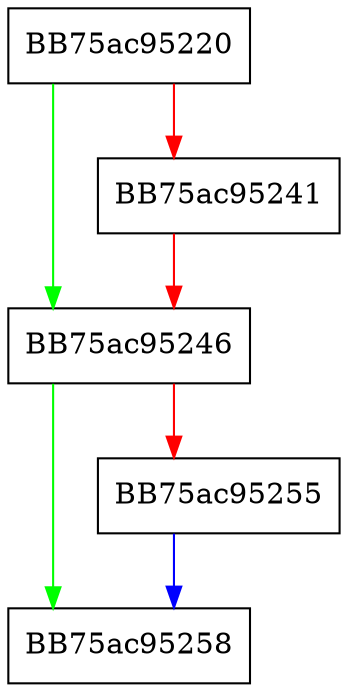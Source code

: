 digraph GetLockingProcessName {
  node [shape="box"];
  graph [splines=ortho];
  BB75ac95220 -> BB75ac95246 [color="green"];
  BB75ac95220 -> BB75ac95241 [color="red"];
  BB75ac95241 -> BB75ac95246 [color="red"];
  BB75ac95246 -> BB75ac95258 [color="green"];
  BB75ac95246 -> BB75ac95255 [color="red"];
  BB75ac95255 -> BB75ac95258 [color="blue"];
}